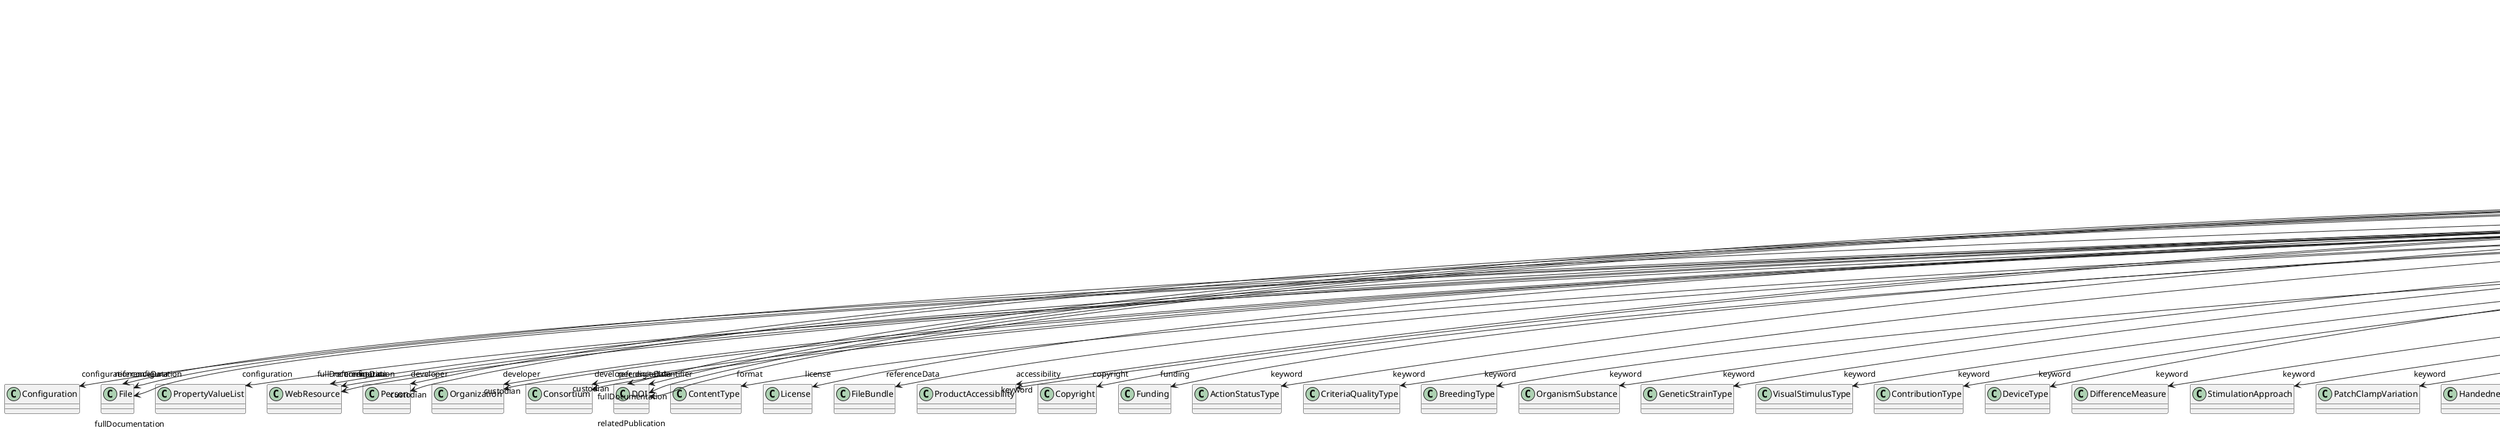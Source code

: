 @startuml
class ValidationTestVersion {
+configuration
+developer
+digitalIdentifier
+entryPoint
+format
+isAlternativeVersionOf
+isNewVersionOf
+license
+referenceData
+accessibility
+copyright
+custodian
+description
+fullDocumentation
+fullName
+funding
+homepage
+howToCite
+keyword
+otherContribution
+relatedPublication
+releaseDate
+repository
+shortName
+supportChannel
+versionIdentifier
+versionInnovation

}
ValidationTestVersion -d-> "configuration" Configuration
ValidationTestVersion -d-> "configuration" File
ValidationTestVersion -d-> "configuration" PropertyValueList
ValidationTestVersion -d-> "configuration" WebResource
ValidationTestVersion -d-> "developer" Person
ValidationTestVersion -d-> "developer" Organization
ValidationTestVersion -d-> "developer" Consortium
ValidationTestVersion -d-> "digitalIdentifier" DOI
ValidationTestVersion -d-> "format" ContentType
ValidationTestVersion -d-> "isAlternativeVersionOf" ValidationTestVersion
ValidationTestVersion -d-> "isNewVersionOf" ValidationTestVersion
ValidationTestVersion -d-> "license" License
ValidationTestVersion -d-> "referenceData" DOI
ValidationTestVersion -d-> "referenceData" File
ValidationTestVersion -d-> "referenceData" FileBundle
ValidationTestVersion -d-> "referenceData" WebResource
ValidationTestVersion -d-> "accessibility" ProductAccessibility
ValidationTestVersion -d-> "copyright" Copyright
ValidationTestVersion -d-> "custodian" Person
ValidationTestVersion -d-> "custodian" Organization
ValidationTestVersion -d-> "custodian" Consortium
ValidationTestVersion -d-> "fullDocumentation" DOI
ValidationTestVersion -d-> "fullDocumentation" File
ValidationTestVersion -d-> "fullDocumentation" WebResource
ValidationTestVersion -d-> "funding" Funding
ValidationTestVersion -d-> "keyword" ActionStatusType
ValidationTestVersion -d-> "keyword" CriteriaQualityType
ValidationTestVersion -d-> "keyword" BreedingType
ValidationTestVersion -d-> "keyword" OrganismSubstance
ValidationTestVersion -d-> "keyword" GeneticStrainType
ValidationTestVersion -d-> "keyword" VisualStimulusType
ValidationTestVersion -d-> "keyword" ContributionType
ValidationTestVersion -d-> "keyword" DeviceType
ValidationTestVersion -d-> "keyword" ProductAccessibility
ValidationTestVersion -d-> "keyword" DifferenceMeasure
ValidationTestVersion -d-> "keyword" StimulationApproach
ValidationTestVersion -d-> "keyword" PatchClampVariation
ValidationTestVersion -d-> "keyword" Handedness
ValidationTestVersion -d-> "keyword" FileRepositoryType
ValidationTestVersion -d-> "keyword" MetaDataModelType
ValidationTestVersion -d-> "keyword" Technique
ValidationTestVersion -d-> "keyword" SoftwareApplicationCategory
ValidationTestVersion -d-> "keyword" AnatomicalIdentificationType
ValidationTestVersion -d-> "keyword" OperatingSystem
ValidationTestVersion -d-> "keyword" OperatingDevice
ValidationTestVersion -d-> "keyword" AnatomicalPlane
ValidationTestVersion -d-> "keyword" CranialWindowConstructionType
ValidationTestVersion -d-> "keyword" BiologicalSex
ValidationTestVersion -d-> "keyword" SoftwareFeature
ValidationTestVersion -d-> "keyword" UnitOfMeasurement
ValidationTestVersion -d-> "keyword" QualitativeOverlap
ValidationTestVersion -d-> "keyword" Laterality
ValidationTestVersion -d-> "keyword" Organ
ValidationTestVersion -d-> "keyword" FileUsageRole
ValidationTestVersion -d-> "keyword" AnatomicalAxesOrientation
ValidationTestVersion -d-> "keyword" ElectricalStimulusType
ValidationTestVersion -d-> "keyword" TactileStimulusType
ValidationTestVersion -d-> "keyword" BiologicalOrder
ValidationTestVersion -d-> "keyword" SetupType
ValidationTestVersion -d-> "keyword" CellType
ValidationTestVersion -d-> "keyword" DataType
ValidationTestVersion -d-> "keyword" MolecularEntity
ValidationTestVersion -d-> "keyword" ProgrammingLanguage
ValidationTestVersion -d-> "keyword" ModelAbstractionLevel
ValidationTestVersion -d-> "keyword" StimulationTechnique
ValidationTestVersion -d-> "keyword" CellCultureType
ValidationTestVersion -d-> "keyword" AuditoryStimulusType
ValidationTestVersion -d-> "keyword" ModelScope
ValidationTestVersion -d-> "keyword" GustatoryStimulusType
ValidationTestVersion -d-> "keyword" TermSuggestion
ValidationTestVersion -d-> "keyword" OrganismSystem
ValidationTestVersion -d-> "keyword" Terminology
ValidationTestVersion -d-> "keyword" LearningResourceType
ValidationTestVersion -d-> "keyword" Language
ValidationTestVersion -d-> "keyword" SubjectAttribute
ValidationTestVersion -d-> "keyword" OpticalStimulusType
ValidationTestVersion -d-> "keyword" Species
ValidationTestVersion -d-> "keyword" Disease
ValidationTestVersion -d-> "keyword" AnnotationType
ValidationTestVersion -d-> "keyword" AnnotationCriteriaType
ValidationTestVersion -d-> "keyword" AgeCategory
ValidationTestVersion -d-> "keyword" TissueSampleAttribute
ValidationTestVersion -d-> "keyword" UBERONParcellation
ValidationTestVersion -d-> "keyword" AtlasType
ValidationTestVersion -d-> "keyword" PreparationType
ValidationTestVersion -d-> "keyword" MeasuredQuantity
ValidationTestVersion -d-> "keyword" AnalysisTechnique
ValidationTestVersion -d-> "keyword" SubcellularEntity
ValidationTestVersion -d-> "keyword" EducationalLevel
ValidationTestVersion -d-> "keyword" ChemicalMixtureType
ValidationTestVersion -d-> "keyword" TissueSampleType
ValidationTestVersion -d-> "keyword" Service
ValidationTestVersion -d-> "keyword" ExperimentalApproach
ValidationTestVersion -d-> "keyword" Colormap
ValidationTestVersion -d-> "keyword" OlfactoryStimulusType
ValidationTestVersion -d-> "keyword" CranialWindowReinforcementType
ValidationTestVersion -d-> "keyword" TypeOfUncertainty
ValidationTestVersion -d-> "keyword" EthicsAssessment
ValidationTestVersion -d-> "keyword" FileBundleGrouping
ValidationTestVersion -d-> "keyword" SemanticDataType
ValidationTestVersion -d-> "keyword" DiseaseModel
ValidationTestVersion -d-> "otherContribution" Contribution
ValidationTestVersion -d-> "relatedPublication" Chapter
ValidationTestVersion -d-> "relatedPublication" ScholarlyArticle
ValidationTestVersion -d-> "relatedPublication" Book
ValidationTestVersion -d-> "relatedPublication" HANDLE
ValidationTestVersion -d-> "relatedPublication" DOI
ValidationTestVersion -d-> "relatedPublication" ISBN
ValidationTestVersion -d-> "relatedPublication" ISSN
ValidationTestVersion -d-> "repository" FileRepository

@enduml